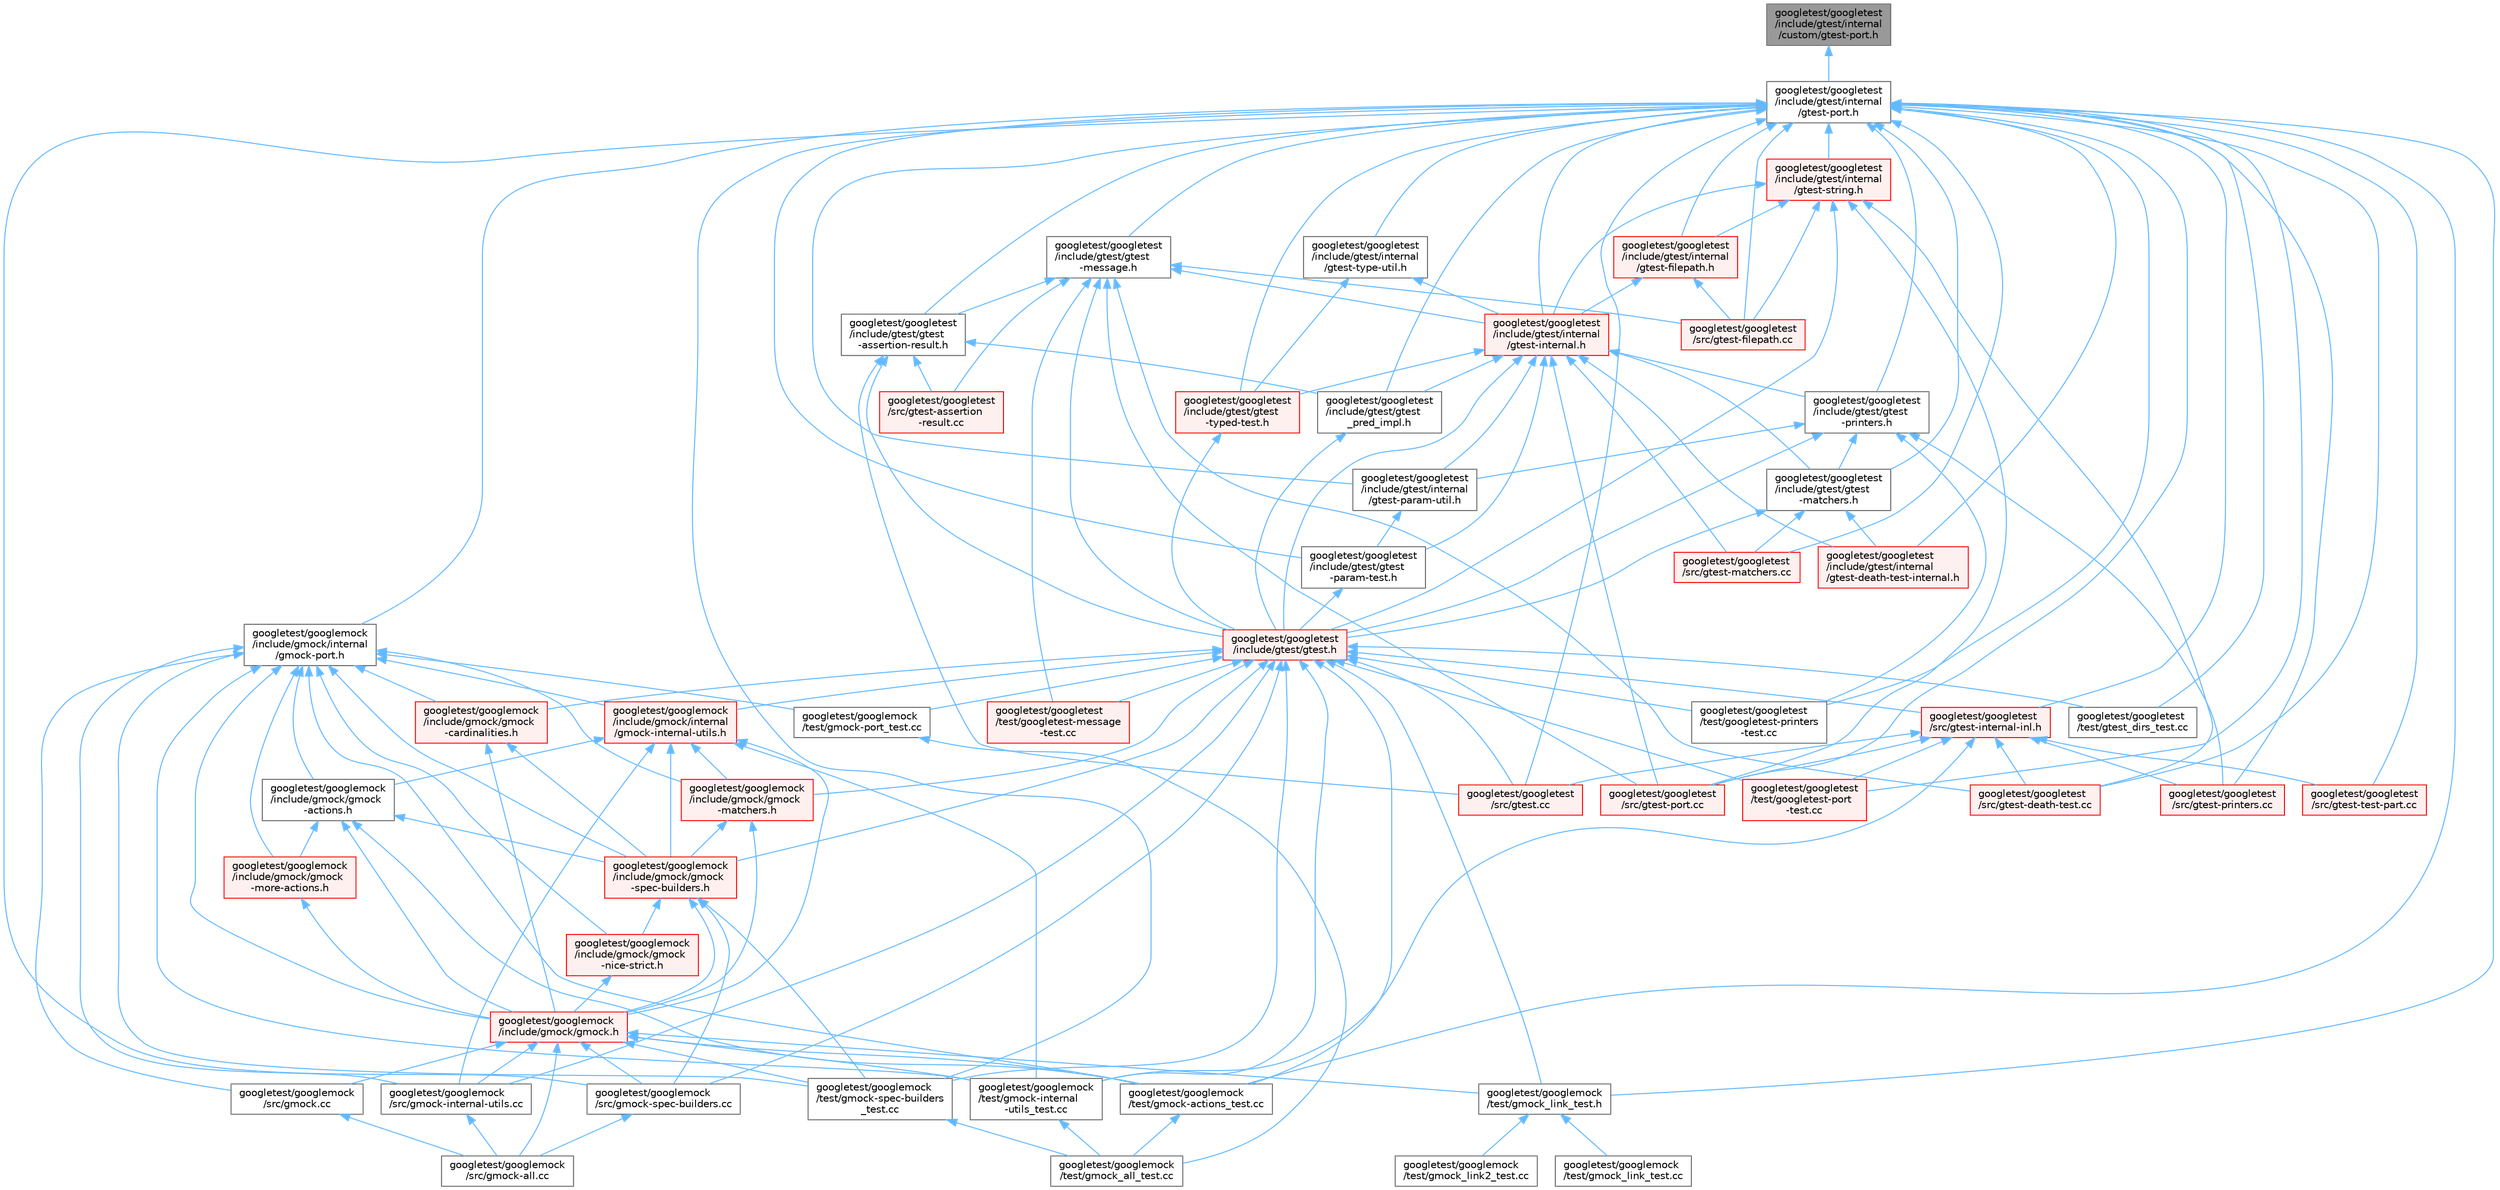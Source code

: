 digraph "googletest/googletest/include/gtest/internal/custom/gtest-port.h"
{
 // LATEX_PDF_SIZE
  bgcolor="transparent";
  edge [fontname=Helvetica,fontsize=10,labelfontname=Helvetica,labelfontsize=10];
  node [fontname=Helvetica,fontsize=10,shape=box,height=0.2,width=0.4];
  Node1 [id="Node000001",label="googletest/googletest\l/include/gtest/internal\l/custom/gtest-port.h",height=0.2,width=0.4,color="gray40", fillcolor="grey60", style="filled", fontcolor="black",tooltip=" "];
  Node1 -> Node2 [id="edge1_Node000001_Node000002",dir="back",color="steelblue1",style="solid",tooltip=" "];
  Node2 [id="Node000002",label="googletest/googletest\l/include/gtest/internal\l/gtest-port.h",height=0.2,width=0.4,color="grey40", fillcolor="white", style="filled",URL="$gtest-port_8h.html",tooltip=" "];
  Node2 -> Node3 [id="edge2_Node000002_Node000003",dir="back",color="steelblue1",style="solid",tooltip=" "];
  Node3 [id="Node000003",label="googletest/googlemock\l/include/gmock/internal\l/gmock-port.h",height=0.2,width=0.4,color="grey40", fillcolor="white", style="filled",URL="$gmock-port_8h.html",tooltip=" "];
  Node3 -> Node4 [id="edge3_Node000003_Node000004",dir="back",color="steelblue1",style="solid",tooltip=" "];
  Node4 [id="Node000004",label="googletest/googlemock\l/include/gmock/gmock\l-actions.h",height=0.2,width=0.4,color="grey40", fillcolor="white", style="filled",URL="$gmock-actions_8h.html",tooltip=" "];
  Node4 -> Node5 [id="edge4_Node000004_Node000005",dir="back",color="steelblue1",style="solid",tooltip=" "];
  Node5 [id="Node000005",label="googletest/googlemock\l/include/gmock/gmock\l-more-actions.h",height=0.2,width=0.4,color="red", fillcolor="#FFF0F0", style="filled",URL="$gmock-more-actions_8h.html",tooltip=" "];
  Node5 -> Node6 [id="edge5_Node000005_Node000006",dir="back",color="steelblue1",style="solid",tooltip=" "];
  Node6 [id="Node000006",label="googletest/googlemock\l/include/gmock/gmock.h",height=0.2,width=0.4,color="red", fillcolor="#FFF0F0", style="filled",URL="$gmock_8h.html",tooltip=" "];
  Node6 -> Node7 [id="edge6_Node000006_Node000007",dir="back",color="steelblue1",style="solid",tooltip=" "];
  Node7 [id="Node000007",label="googletest/googlemock\l/src/gmock-all.cc",height=0.2,width=0.4,color="grey40", fillcolor="white", style="filled",URL="$gmock-all_8cc.html",tooltip=" "];
  Node6 -> Node8 [id="edge7_Node000006_Node000008",dir="back",color="steelblue1",style="solid",tooltip=" "];
  Node8 [id="Node000008",label="googletest/googlemock\l/src/gmock-internal-utils.cc",height=0.2,width=0.4,color="grey40", fillcolor="white", style="filled",URL="$gmock-internal-utils_8cc.html",tooltip=" "];
  Node8 -> Node7 [id="edge8_Node000008_Node000007",dir="back",color="steelblue1",style="solid",tooltip=" "];
  Node6 -> Node9 [id="edge9_Node000006_Node000009",dir="back",color="steelblue1",style="solid",tooltip=" "];
  Node9 [id="Node000009",label="googletest/googlemock\l/src/gmock-spec-builders.cc",height=0.2,width=0.4,color="grey40", fillcolor="white", style="filled",URL="$gmock-spec-builders_8cc.html",tooltip=" "];
  Node9 -> Node7 [id="edge10_Node000009_Node000007",dir="back",color="steelblue1",style="solid",tooltip=" "];
  Node6 -> Node10 [id="edge11_Node000006_Node000010",dir="back",color="steelblue1",style="solid",tooltip=" "];
  Node10 [id="Node000010",label="googletest/googlemock\l/src/gmock.cc",height=0.2,width=0.4,color="grey40", fillcolor="white", style="filled",URL="$gmock_8cc.html",tooltip=" "];
  Node10 -> Node7 [id="edge12_Node000010_Node000007",dir="back",color="steelblue1",style="solid",tooltip=" "];
  Node6 -> Node12 [id="edge13_Node000006_Node000012",dir="back",color="steelblue1",style="solid",tooltip=" "];
  Node12 [id="Node000012",label="googletest/googlemock\l/test/gmock-actions_test.cc",height=0.2,width=0.4,color="grey40", fillcolor="white", style="filled",URL="$gmock-actions__test_8cc.html",tooltip=" "];
  Node12 -> Node13 [id="edge14_Node000012_Node000013",dir="back",color="steelblue1",style="solid",tooltip=" "];
  Node13 [id="Node000013",label="googletest/googlemock\l/test/gmock_all_test.cc",height=0.2,width=0.4,color="grey40", fillcolor="white", style="filled",URL="$gmock__all__test_8cc.html",tooltip=" "];
  Node6 -> Node16 [id="edge15_Node000006_Node000016",dir="back",color="steelblue1",style="solid",tooltip=" "];
  Node16 [id="Node000016",label="googletest/googlemock\l/test/gmock-internal\l-utils_test.cc",height=0.2,width=0.4,color="grey40", fillcolor="white", style="filled",URL="$gmock-internal-utils__test_8cc.html",tooltip=" "];
  Node16 -> Node13 [id="edge16_Node000016_Node000013",dir="back",color="steelblue1",style="solid",tooltip=" "];
  Node6 -> Node25 [id="edge17_Node000006_Node000025",dir="back",color="steelblue1",style="solid",tooltip=" "];
  Node25 [id="Node000025",label="googletest/googlemock\l/test/gmock-spec-builders\l_test.cc",height=0.2,width=0.4,color="grey40", fillcolor="white", style="filled",URL="$gmock-spec-builders__test_8cc.html",tooltip=" "];
  Node25 -> Node13 [id="edge18_Node000025_Node000013",dir="back",color="steelblue1",style="solid",tooltip=" "];
  Node6 -> Node28 [id="edge19_Node000006_Node000028",dir="back",color="steelblue1",style="solid",tooltip=" "];
  Node28 [id="Node000028",label="googletest/googlemock\l/test/gmock_link_test.h",height=0.2,width=0.4,color="grey40", fillcolor="white", style="filled",URL="$gmock__link__test_8h.html",tooltip=" "];
  Node28 -> Node29 [id="edge20_Node000028_Node000029",dir="back",color="steelblue1",style="solid",tooltip=" "];
  Node29 [id="Node000029",label="googletest/googlemock\l/test/gmock_link2_test.cc",height=0.2,width=0.4,color="grey40", fillcolor="white", style="filled",URL="$gmock__link2__test_8cc.html",tooltip=" "];
  Node28 -> Node30 [id="edge21_Node000028_Node000030",dir="back",color="steelblue1",style="solid",tooltip=" "];
  Node30 [id="Node000030",label="googletest/googlemock\l/test/gmock_link_test.cc",height=0.2,width=0.4,color="grey40", fillcolor="white", style="filled",URL="$gmock__link__test_8cc.html",tooltip=" "];
  Node4 -> Node34 [id="edge22_Node000004_Node000034",dir="back",color="steelblue1",style="solid",tooltip=" "];
  Node34 [id="Node000034",label="googletest/googlemock\l/include/gmock/gmock\l-spec-builders.h",height=0.2,width=0.4,color="red", fillcolor="#FFF0F0", style="filled",URL="$gmock-spec-builders_8h.html",tooltip=" "];
  Node34 -> Node36 [id="edge23_Node000034_Node000036",dir="back",color="steelblue1",style="solid",tooltip=" "];
  Node36 [id="Node000036",label="googletest/googlemock\l/include/gmock/gmock\l-nice-strict.h",height=0.2,width=0.4,color="red", fillcolor="#FFF0F0", style="filled",URL="$gmock-nice-strict_8h.html",tooltip=" "];
  Node36 -> Node6 [id="edge24_Node000036_Node000006",dir="back",color="steelblue1",style="solid",tooltip=" "];
  Node34 -> Node6 [id="edge25_Node000034_Node000006",dir="back",color="steelblue1",style="solid",tooltip=" "];
  Node34 -> Node9 [id="edge26_Node000034_Node000009",dir="back",color="steelblue1",style="solid",tooltip=" "];
  Node34 -> Node25 [id="edge27_Node000034_Node000025",dir="back",color="steelblue1",style="solid",tooltip=" "];
  Node4 -> Node6 [id="edge28_Node000004_Node000006",dir="back",color="steelblue1",style="solid",tooltip=" "];
  Node4 -> Node12 [id="edge29_Node000004_Node000012",dir="back",color="steelblue1",style="solid",tooltip=" "];
  Node3 -> Node37 [id="edge30_Node000003_Node000037",dir="back",color="steelblue1",style="solid",tooltip=" "];
  Node37 [id="Node000037",label="googletest/googlemock\l/include/gmock/gmock\l-cardinalities.h",height=0.2,width=0.4,color="red", fillcolor="#FFF0F0", style="filled",URL="$gmock-cardinalities_8h.html",tooltip=" "];
  Node37 -> Node34 [id="edge31_Node000037_Node000034",dir="back",color="steelblue1",style="solid",tooltip=" "];
  Node37 -> Node6 [id="edge32_Node000037_Node000006",dir="back",color="steelblue1",style="solid",tooltip=" "];
  Node3 -> Node39 [id="edge33_Node000003_Node000039",dir="back",color="steelblue1",style="solid",tooltip=" "];
  Node39 [id="Node000039",label="googletest/googlemock\l/include/gmock/gmock\l-matchers.h",height=0.2,width=0.4,color="red", fillcolor="#FFF0F0", style="filled",URL="$gmock-matchers_8h.html",tooltip=" "];
  Node39 -> Node34 [id="edge34_Node000039_Node000034",dir="back",color="steelblue1",style="solid",tooltip=" "];
  Node39 -> Node6 [id="edge35_Node000039_Node000006",dir="back",color="steelblue1",style="solid",tooltip=" "];
  Node3 -> Node5 [id="edge36_Node000003_Node000005",dir="back",color="steelblue1",style="solid",tooltip=" "];
  Node3 -> Node36 [id="edge37_Node000003_Node000036",dir="back",color="steelblue1",style="solid",tooltip=" "];
  Node3 -> Node34 [id="edge38_Node000003_Node000034",dir="back",color="steelblue1",style="solid",tooltip=" "];
  Node3 -> Node6 [id="edge39_Node000003_Node000006",dir="back",color="steelblue1",style="solid",tooltip=" "];
  Node3 -> Node42 [id="edge40_Node000003_Node000042",dir="back",color="steelblue1",style="solid",tooltip=" "];
  Node42 [id="Node000042",label="googletest/googlemock\l/include/gmock/internal\l/gmock-internal-utils.h",height=0.2,width=0.4,color="red", fillcolor="#FFF0F0", style="filled",URL="$gmock-internal-utils_8h.html",tooltip=" "];
  Node42 -> Node4 [id="edge41_Node000042_Node000004",dir="back",color="steelblue1",style="solid",tooltip=" "];
  Node42 -> Node39 [id="edge42_Node000042_Node000039",dir="back",color="steelblue1",style="solid",tooltip=" "];
  Node42 -> Node34 [id="edge43_Node000042_Node000034",dir="back",color="steelblue1",style="solid",tooltip=" "];
  Node42 -> Node6 [id="edge44_Node000042_Node000006",dir="back",color="steelblue1",style="solid",tooltip=" "];
  Node42 -> Node8 [id="edge45_Node000042_Node000008",dir="back",color="steelblue1",style="solid",tooltip=" "];
  Node42 -> Node16 [id="edge46_Node000042_Node000016",dir="back",color="steelblue1",style="solid",tooltip=" "];
  Node3 -> Node8 [id="edge47_Node000003_Node000008",dir="back",color="steelblue1",style="solid",tooltip=" "];
  Node3 -> Node10 [id="edge48_Node000003_Node000010",dir="back",color="steelblue1",style="solid",tooltip=" "];
  Node3 -> Node12 [id="edge49_Node000003_Node000012",dir="back",color="steelblue1",style="solid",tooltip=" "];
  Node3 -> Node16 [id="edge50_Node000003_Node000016",dir="back",color="steelblue1",style="solid",tooltip=" "];
  Node3 -> Node43 [id="edge51_Node000003_Node000043",dir="back",color="steelblue1",style="solid",tooltip=" "];
  Node43 [id="Node000043",label="googletest/googlemock\l/test/gmock-port_test.cc",height=0.2,width=0.4,color="grey40", fillcolor="white", style="filled",URL="$gmock-port__test_8cc.html",tooltip=" "];
  Node43 -> Node13 [id="edge52_Node000043_Node000013",dir="back",color="steelblue1",style="solid",tooltip=" "];
  Node3 -> Node25 [id="edge53_Node000003_Node000025",dir="back",color="steelblue1",style="solid",tooltip=" "];
  Node2 -> Node9 [id="edge54_Node000002_Node000009",dir="back",color="steelblue1",style="solid",tooltip=" "];
  Node2 -> Node12 [id="edge55_Node000002_Node000012",dir="back",color="steelblue1",style="solid",tooltip=" "];
  Node2 -> Node25 [id="edge56_Node000002_Node000025",dir="back",color="steelblue1",style="solid",tooltip=" "];
  Node2 -> Node28 [id="edge57_Node000002_Node000028",dir="back",color="steelblue1",style="solid",tooltip=" "];
  Node2 -> Node44 [id="edge58_Node000002_Node000044",dir="back",color="steelblue1",style="solid",tooltip=" "];
  Node44 [id="Node000044",label="googletest/googletest\l/include/gtest/gtest\l-assertion-result.h",height=0.2,width=0.4,color="grey40", fillcolor="white", style="filled",URL="$gtest-assertion-result_8h.html",tooltip=" "];
  Node44 -> Node45 [id="edge59_Node000044_Node000045",dir="back",color="steelblue1",style="solid",tooltip=" "];
  Node45 [id="Node000045",label="googletest/googletest\l/include/gtest/gtest.h",height=0.2,width=0.4,color="red", fillcolor="#FFF0F0", style="filled",URL="$gtest_8h.html",tooltip=" "];
  Node45 -> Node37 [id="edge60_Node000045_Node000037",dir="back",color="steelblue1",style="solid",tooltip=" "];
  Node45 -> Node39 [id="edge61_Node000045_Node000039",dir="back",color="steelblue1",style="solid",tooltip=" "];
  Node45 -> Node34 [id="edge62_Node000045_Node000034",dir="back",color="steelblue1",style="solid",tooltip=" "];
  Node45 -> Node42 [id="edge63_Node000045_Node000042",dir="back",color="steelblue1",style="solid",tooltip=" "];
  Node45 -> Node8 [id="edge64_Node000045_Node000008",dir="back",color="steelblue1",style="solid",tooltip=" "];
  Node45 -> Node9 [id="edge65_Node000045_Node000009",dir="back",color="steelblue1",style="solid",tooltip=" "];
  Node45 -> Node12 [id="edge66_Node000045_Node000012",dir="back",color="steelblue1",style="solid",tooltip=" "];
  Node45 -> Node16 [id="edge67_Node000045_Node000016",dir="back",color="steelblue1",style="solid",tooltip=" "];
  Node45 -> Node43 [id="edge68_Node000045_Node000043",dir="back",color="steelblue1",style="solid",tooltip=" "];
  Node45 -> Node25 [id="edge69_Node000045_Node000025",dir="back",color="steelblue1",style="solid",tooltip=" "];
  Node45 -> Node28 [id="edge70_Node000045_Node000028",dir="back",color="steelblue1",style="solid",tooltip=" "];
  Node45 -> Node48 [id="edge71_Node000045_Node000048",dir="back",color="steelblue1",style="solid",tooltip=" "];
  Node48 [id="Node000048",label="googletest/googletest\l/src/gtest-internal-inl.h",height=0.2,width=0.4,color="red", fillcolor="#FFF0F0", style="filled",URL="$gtest-internal-inl_8h.html",tooltip=" "];
  Node48 -> Node16 [id="edge72_Node000048_Node000016",dir="back",color="steelblue1",style="solid",tooltip=" "];
  Node48 -> Node49 [id="edge73_Node000048_Node000049",dir="back",color="steelblue1",style="solid",tooltip=" "];
  Node49 [id="Node000049",label="googletest/googletest\l/src/gtest-death-test.cc",height=0.2,width=0.4,color="red", fillcolor="#FFF0F0", style="filled",URL="$gtest-death-test_8cc.html",tooltip=" "];
  Node48 -> Node51 [id="edge74_Node000048_Node000051",dir="back",color="steelblue1",style="solid",tooltip=" "];
  Node51 [id="Node000051",label="googletest/googletest\l/src/gtest-port.cc",height=0.2,width=0.4,color="red", fillcolor="#FFF0F0", style="filled",URL="$gtest-port_8cc.html",tooltip=" "];
  Node48 -> Node52 [id="edge75_Node000048_Node000052",dir="back",color="steelblue1",style="solid",tooltip=" "];
  Node52 [id="Node000052",label="googletest/googletest\l/src/gtest-printers.cc",height=0.2,width=0.4,color="red", fillcolor="#FFF0F0", style="filled",URL="$gtest-printers_8cc.html",tooltip=" "];
  Node48 -> Node53 [id="edge76_Node000048_Node000053",dir="back",color="steelblue1",style="solid",tooltip=" "];
  Node53 [id="Node000053",label="googletest/googletest\l/src/gtest-test-part.cc",height=0.2,width=0.4,color="red", fillcolor="#FFF0F0", style="filled",URL="$gtest-test-part_8cc.html",tooltip=" "];
  Node48 -> Node54 [id="edge77_Node000048_Node000054",dir="back",color="steelblue1",style="solid",tooltip=" "];
  Node54 [id="Node000054",label="googletest/googletest\l/src/gtest.cc",height=0.2,width=0.4,color="red", fillcolor="#FFF0F0", style="filled",URL="$gtest_8cc.html",tooltip=" "];
  Node48 -> Node62 [id="edge78_Node000048_Node000062",dir="back",color="steelblue1",style="solid",tooltip=" "];
  Node62 [id="Node000062",label="googletest/googletest\l/test/googletest-port\l-test.cc",height=0.2,width=0.4,color="red", fillcolor="#FFF0F0", style="filled",URL="$googletest-port-test_8cc.html",tooltip=" "];
  Node45 -> Node54 [id="edge79_Node000045_Node000054",dir="back",color="steelblue1",style="solid",tooltip=" "];
  Node45 -> Node89 [id="edge80_Node000045_Node000089",dir="back",color="steelblue1",style="solid",tooltip=" "];
  Node89 [id="Node000089",label="googletest/googletest\l/test/googletest-message\l-test.cc",height=0.2,width=0.4,color="red", fillcolor="#FFF0F0", style="filled",URL="$googletest-message-test_8cc.html",tooltip=" "];
  Node45 -> Node62 [id="edge81_Node000045_Node000062",dir="back",color="steelblue1",style="solid",tooltip=" "];
  Node45 -> Node94 [id="edge82_Node000045_Node000094",dir="back",color="steelblue1",style="solid",tooltip=" "];
  Node94 [id="Node000094",label="googletest/googletest\l/test/googletest-printers\l-test.cc",height=0.2,width=0.4,color="grey40", fillcolor="white", style="filled",URL="$googletest-printers-test_8cc.html",tooltip=" "];
  Node45 -> Node105 [id="edge83_Node000045_Node000105",dir="back",color="steelblue1",style="solid",tooltip=" "];
  Node105 [id="Node000105",label="googletest/googletest\l/test/gtest_dirs_test.cc",height=0.2,width=0.4,color="grey40", fillcolor="white", style="filled",URL="$gtest__dirs__test_8cc.html",tooltip=" "];
  Node44 -> Node123 [id="edge84_Node000044_Node000123",dir="back",color="steelblue1",style="solid",tooltip=" "];
  Node123 [id="Node000123",label="googletest/googletest\l/include/gtest/gtest\l_pred_impl.h",height=0.2,width=0.4,color="grey40", fillcolor="white", style="filled",URL="$gtest__pred__impl_8h.html",tooltip=" "];
  Node123 -> Node45 [id="edge85_Node000123_Node000045",dir="back",color="steelblue1",style="solid",tooltip=" "];
  Node44 -> Node124 [id="edge86_Node000044_Node000124",dir="back",color="steelblue1",style="solid",tooltip=" "];
  Node124 [id="Node000124",label="googletest/googletest\l/src/gtest-assertion\l-result.cc",height=0.2,width=0.4,color="red", fillcolor="#FFF0F0", style="filled",URL="$gtest-assertion-result_8cc.html",tooltip=" "];
  Node44 -> Node54 [id="edge87_Node000044_Node000054",dir="back",color="steelblue1",style="solid",tooltip=" "];
  Node2 -> Node125 [id="edge88_Node000002_Node000125",dir="back",color="steelblue1",style="solid",tooltip=" "];
  Node125 [id="Node000125",label="googletest/googletest\l/include/gtest/gtest\l-matchers.h",height=0.2,width=0.4,color="grey40", fillcolor="white", style="filled",URL="$gtest-matchers_8h.html",tooltip=" "];
  Node125 -> Node45 [id="edge89_Node000125_Node000045",dir="back",color="steelblue1",style="solid",tooltip=" "];
  Node125 -> Node126 [id="edge90_Node000125_Node000126",dir="back",color="steelblue1",style="solid",tooltip=" "];
  Node126 [id="Node000126",label="googletest/googletest\l/include/gtest/internal\l/gtest-death-test-internal.h",height=0.2,width=0.4,color="red", fillcolor="#FFF0F0", style="filled",URL="$gtest-death-test-internal_8h.html",tooltip=" "];
  Node125 -> Node128 [id="edge91_Node000125_Node000128",dir="back",color="steelblue1",style="solid",tooltip=" "];
  Node128 [id="Node000128",label="googletest/googletest\l/src/gtest-matchers.cc",height=0.2,width=0.4,color="red", fillcolor="#FFF0F0", style="filled",URL="$gtest-matchers_8cc.html",tooltip=" "];
  Node2 -> Node129 [id="edge92_Node000002_Node000129",dir="back",color="steelblue1",style="solid",tooltip=" "];
  Node129 [id="Node000129",label="googletest/googletest\l/include/gtest/gtest\l-message.h",height=0.2,width=0.4,color="grey40", fillcolor="white", style="filled",URL="$gtest-message_8h.html",tooltip=" "];
  Node129 -> Node44 [id="edge93_Node000129_Node000044",dir="back",color="steelblue1",style="solid",tooltip=" "];
  Node129 -> Node45 [id="edge94_Node000129_Node000045",dir="back",color="steelblue1",style="solid",tooltip=" "];
  Node129 -> Node130 [id="edge95_Node000129_Node000130",dir="back",color="steelblue1",style="solid",tooltip=" "];
  Node130 [id="Node000130",label="googletest/googletest\l/include/gtest/internal\l/gtest-internal.h",height=0.2,width=0.4,color="red", fillcolor="#FFF0F0", style="filled",URL="$gtest-internal_8h.html",tooltip=" "];
  Node130 -> Node125 [id="edge96_Node000130_Node000125",dir="back",color="steelblue1",style="solid",tooltip=" "];
  Node130 -> Node131 [id="edge97_Node000130_Node000131",dir="back",color="steelblue1",style="solid",tooltip=" "];
  Node131 [id="Node000131",label="googletest/googletest\l/include/gtest/gtest\l-param-test.h",height=0.2,width=0.4,color="grey40", fillcolor="white", style="filled",URL="$gtest-param-test_8h.html",tooltip=" "];
  Node131 -> Node45 [id="edge98_Node000131_Node000045",dir="back",color="steelblue1",style="solid",tooltip=" "];
  Node130 -> Node132 [id="edge99_Node000130_Node000132",dir="back",color="steelblue1",style="solid",tooltip=" "];
  Node132 [id="Node000132",label="googletest/googletest\l/include/gtest/gtest\l-printers.h",height=0.2,width=0.4,color="grey40", fillcolor="white", style="filled",URL="$gtest-printers_8h.html",tooltip=" "];
  Node132 -> Node125 [id="edge100_Node000132_Node000125",dir="back",color="steelblue1",style="solid",tooltip=" "];
  Node132 -> Node45 [id="edge101_Node000132_Node000045",dir="back",color="steelblue1",style="solid",tooltip=" "];
  Node132 -> Node133 [id="edge102_Node000132_Node000133",dir="back",color="steelblue1",style="solid",tooltip=" "];
  Node133 [id="Node000133",label="googletest/googletest\l/include/gtest/internal\l/gtest-param-util.h",height=0.2,width=0.4,color="grey40", fillcolor="white", style="filled",URL="$gtest-param-util_8h.html",tooltip=" "];
  Node133 -> Node131 [id="edge103_Node000133_Node000131",dir="back",color="steelblue1",style="solid",tooltip=" "];
  Node132 -> Node52 [id="edge104_Node000132_Node000052",dir="back",color="steelblue1",style="solid",tooltip=" "];
  Node132 -> Node94 [id="edge105_Node000132_Node000094",dir="back",color="steelblue1",style="solid",tooltip=" "];
  Node130 -> Node135 [id="edge106_Node000130_Node000135",dir="back",color="steelblue1",style="solid",tooltip=" "];
  Node135 [id="Node000135",label="googletest/googletest\l/include/gtest/gtest\l-typed-test.h",height=0.2,width=0.4,color="red", fillcolor="#FFF0F0", style="filled",URL="$gtest-typed-test_8h.html",tooltip=" "];
  Node135 -> Node45 [id="edge107_Node000135_Node000045",dir="back",color="steelblue1",style="solid",tooltip=" "];
  Node130 -> Node45 [id="edge108_Node000130_Node000045",dir="back",color="steelblue1",style="solid",tooltip=" "];
  Node130 -> Node123 [id="edge109_Node000130_Node000123",dir="back",color="steelblue1",style="solid",tooltip=" "];
  Node130 -> Node126 [id="edge110_Node000130_Node000126",dir="back",color="steelblue1",style="solid",tooltip=" "];
  Node130 -> Node133 [id="edge111_Node000130_Node000133",dir="back",color="steelblue1",style="solid",tooltip=" "];
  Node130 -> Node128 [id="edge112_Node000130_Node000128",dir="back",color="steelblue1",style="solid",tooltip=" "];
  Node130 -> Node51 [id="edge113_Node000130_Node000051",dir="back",color="steelblue1",style="solid",tooltip=" "];
  Node129 -> Node124 [id="edge114_Node000129_Node000124",dir="back",color="steelblue1",style="solid",tooltip=" "];
  Node129 -> Node49 [id="edge115_Node000129_Node000049",dir="back",color="steelblue1",style="solid",tooltip=" "];
  Node129 -> Node136 [id="edge116_Node000129_Node000136",dir="back",color="steelblue1",style="solid",tooltip=" "];
  Node136 [id="Node000136",label="googletest/googletest\l/src/gtest-filepath.cc",height=0.2,width=0.4,color="red", fillcolor="#FFF0F0", style="filled",URL="$gtest-filepath_8cc.html",tooltip=" "];
  Node129 -> Node51 [id="edge117_Node000129_Node000051",dir="back",color="steelblue1",style="solid",tooltip=" "];
  Node129 -> Node89 [id="edge118_Node000129_Node000089",dir="back",color="steelblue1",style="solid",tooltip=" "];
  Node2 -> Node131 [id="edge119_Node000002_Node000131",dir="back",color="steelblue1",style="solid",tooltip=" "];
  Node2 -> Node132 [id="edge120_Node000002_Node000132",dir="back",color="steelblue1",style="solid",tooltip=" "];
  Node2 -> Node135 [id="edge121_Node000002_Node000135",dir="back",color="steelblue1",style="solid",tooltip=" "];
  Node2 -> Node123 [id="edge122_Node000002_Node000123",dir="back",color="steelblue1",style="solid",tooltip=" "];
  Node2 -> Node126 [id="edge123_Node000002_Node000126",dir="back",color="steelblue1",style="solid",tooltip=" "];
  Node2 -> Node137 [id="edge124_Node000002_Node000137",dir="back",color="steelblue1",style="solid",tooltip=" "];
  Node137 [id="Node000137",label="googletest/googletest\l/include/gtest/internal\l/gtest-filepath.h",height=0.2,width=0.4,color="red", fillcolor="#FFF0F0", style="filled",URL="$gtest-filepath_8h.html",tooltip=" "];
  Node137 -> Node130 [id="edge125_Node000137_Node000130",dir="back",color="steelblue1",style="solid",tooltip=" "];
  Node137 -> Node136 [id="edge126_Node000137_Node000136",dir="back",color="steelblue1",style="solid",tooltip=" "];
  Node2 -> Node130 [id="edge127_Node000002_Node000130",dir="back",color="steelblue1",style="solid",tooltip=" "];
  Node2 -> Node133 [id="edge128_Node000002_Node000133",dir="back",color="steelblue1",style="solid",tooltip=" "];
  Node2 -> Node138 [id="edge129_Node000002_Node000138",dir="back",color="steelblue1",style="solid",tooltip=" "];
  Node138 [id="Node000138",label="googletest/googletest\l/include/gtest/internal\l/gtest-string.h",height=0.2,width=0.4,color="red", fillcolor="#FFF0F0", style="filled",URL="$gtest-string_8h.html",tooltip=" "];
  Node138 -> Node45 [id="edge130_Node000138_Node000045",dir="back",color="steelblue1",style="solid",tooltip=" "];
  Node138 -> Node137 [id="edge131_Node000138_Node000137",dir="back",color="steelblue1",style="solid",tooltip=" "];
  Node138 -> Node130 [id="edge132_Node000138_Node000130",dir="back",color="steelblue1",style="solid",tooltip=" "];
  Node138 -> Node49 [id="edge133_Node000138_Node000049",dir="back",color="steelblue1",style="solid",tooltip=" "];
  Node138 -> Node136 [id="edge134_Node000138_Node000136",dir="back",color="steelblue1",style="solid",tooltip=" "];
  Node138 -> Node51 [id="edge135_Node000138_Node000051",dir="back",color="steelblue1",style="solid",tooltip=" "];
  Node2 -> Node139 [id="edge136_Node000002_Node000139",dir="back",color="steelblue1",style="solid",tooltip=" "];
  Node139 [id="Node000139",label="googletest/googletest\l/include/gtest/internal\l/gtest-type-util.h",height=0.2,width=0.4,color="grey40", fillcolor="white", style="filled",URL="$gtest-type-util_8h.html",tooltip=" "];
  Node139 -> Node135 [id="edge137_Node000139_Node000135",dir="back",color="steelblue1",style="solid",tooltip=" "];
  Node139 -> Node130 [id="edge138_Node000139_Node000130",dir="back",color="steelblue1",style="solid",tooltip=" "];
  Node2 -> Node49 [id="edge139_Node000002_Node000049",dir="back",color="steelblue1",style="solid",tooltip=" "];
  Node2 -> Node136 [id="edge140_Node000002_Node000136",dir="back",color="steelblue1",style="solid",tooltip=" "];
  Node2 -> Node48 [id="edge141_Node000002_Node000048",dir="back",color="steelblue1",style="solid",tooltip=" "];
  Node2 -> Node128 [id="edge142_Node000002_Node000128",dir="back",color="steelblue1",style="solid",tooltip=" "];
  Node2 -> Node51 [id="edge143_Node000002_Node000051",dir="back",color="steelblue1",style="solid",tooltip=" "];
  Node2 -> Node52 [id="edge144_Node000002_Node000052",dir="back",color="steelblue1",style="solid",tooltip=" "];
  Node2 -> Node53 [id="edge145_Node000002_Node000053",dir="back",color="steelblue1",style="solid",tooltip=" "];
  Node2 -> Node54 [id="edge146_Node000002_Node000054",dir="back",color="steelblue1",style="solid",tooltip=" "];
  Node2 -> Node62 [id="edge147_Node000002_Node000062",dir="back",color="steelblue1",style="solid",tooltip=" "];
  Node2 -> Node94 [id="edge148_Node000002_Node000094",dir="back",color="steelblue1",style="solid",tooltip=" "];
  Node2 -> Node105 [id="edge149_Node000002_Node000105",dir="back",color="steelblue1",style="solid",tooltip=" "];
}
